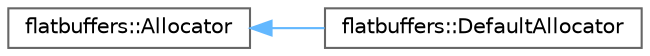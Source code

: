 digraph "Graphical Class Hierarchy"
{
 // LATEX_PDF_SIZE
  bgcolor="transparent";
  edge [fontname=Helvetica,fontsize=10,labelfontname=Helvetica,labelfontsize=10];
  node [fontname=Helvetica,fontsize=10,shape=box,height=0.2,width=0.4];
  rankdir="LR";
  Node0 [id="Node000000",label="flatbuffers::Allocator",height=0.2,width=0.4,color="grey40", fillcolor="white", style="filled",URL="$classflatbuffers_1_1_allocator.html",tooltip=" "];
  Node0 -> Node1 [id="edge7_Node000000_Node000001",dir="back",color="steelblue1",style="solid",tooltip=" "];
  Node1 [id="Node000001",label="flatbuffers::DefaultAllocator",height=0.2,width=0.4,color="grey40", fillcolor="white", style="filled",URL="$classflatbuffers_1_1_default_allocator.html",tooltip=" "];
}
